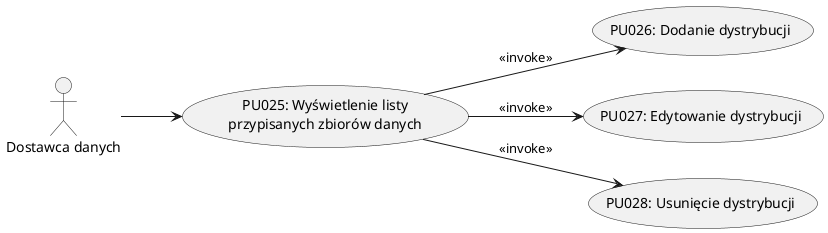 @startuml DostawcaDanych
left to right direction

actor "Dostawca danych" as Provider

usecase "PU025: Wyświetlenie listy\nprzypisanych zbiorów danych" as PU025
usecase "PU026: Dodanie dystrybucji" as PU026
usecase "PU027: Edytowanie dystrybucji" as PU027
usecase "PU028: Usunięcie dystrybucji" as PU028

Provider --> PU025

PU025 --> PU026 : <<invoke>>
PU025 --> PU027 : <<invoke>>
PU025 --> PU028 : <<invoke>>

@enduml